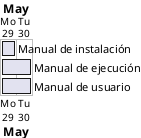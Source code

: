 @startgantt
Project starts 2023-05-29

[Manual de instalación] lasts 1 day
[Manual de instalación] starts 2023-05-29
[Manual de instalación] ends 2023-05-29

[Manual de ejecución] lasts 1 day
[Manual de ejecución] starts 2023-05-29
[Manual de ejecución] ends 2023-05-30

[Manual de usuario] lasts 2 days
[Manual de usuario] starts 2023-05-29
[Manual de usuario] ends 2023-05-30

@endgantt